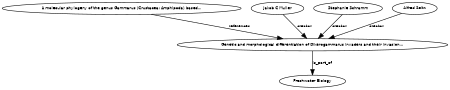 digraph G {
size="3,3";
node [fontsize=7, fontname="Helvetica"];
edge [fontsize=7, fontname="Helvetica"];
node0 [label="Genetic and morphological differentiation of Dikerogammarus invaders and their invasion...", width=0.27433100247,height=0.27433100247];
node1 [label="A molecular phylogeny of the genus Gammarus (Crustacea: Amphipoda) based...", width=0.27433100247,height=0.27433100247];
node2 [label="Jakob C Muller", width=0.27433100247,height=0.27433100247];
node3 [label="Stephanie Schramm", width=0.27433100247,height=0.27433100247];
node4 [label="Alfred Seitz", width=0.27433100247,height=0.27433100247];
node5 [label="Freshwater Biology", width=0.27433100247,height=0.27433100247];
node1 -> node0 [label="references"];
node2 -> node0 [label="creator"];
node3 -> node0 [label="creator"];
node4 -> node0 [label="creator"];
node0 -> node5 [label="is_part_of"];
}

